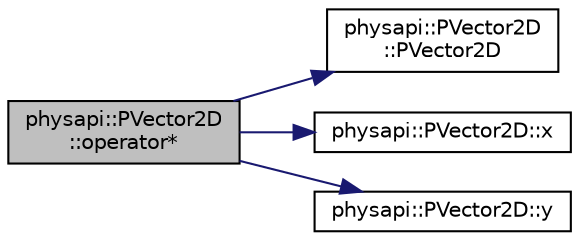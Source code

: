 digraph "physapi::PVector2D::operator*"
{
 // LATEX_PDF_SIZE
  edge [fontname="Helvetica",fontsize="10",labelfontname="Helvetica",labelfontsize="10"];
  node [fontname="Helvetica",fontsize="10",shape=record];
  rankdir="LR";
  Node1 [label="physapi::PVector2D\l::operator*",height=0.2,width=0.4,color="black", fillcolor="grey75", style="filled", fontcolor="black",tooltip="Multiplication of a 2D-vector by a number."];
  Node1 -> Node2 [color="midnightblue",fontsize="10",style="solid"];
  Node2 [label="physapi::PVector2D\l::PVector2D",height=0.2,width=0.4,color="black", fillcolor="white", style="filled",URL="$classphysapi_1_1_p_vector2_d.html#a0ac7a9a25759de9887f656e8ee1a94ce",tooltip="Construct a new 2D-vector with x=y=0."];
  Node1 -> Node3 [color="midnightblue",fontsize="10",style="solid"];
  Node3 [label="physapi::PVector2D::x",height=0.2,width=0.4,color="black", fillcolor="white", style="filled",URL="$classphysapi_1_1_p_vector2_d.html#adef3e21a4bb82ad7b9351590075a8086",tooltip="Get the x coordinate."];
  Node1 -> Node4 [color="midnightblue",fontsize="10",style="solid"];
  Node4 [label="physapi::PVector2D::y",height=0.2,width=0.4,color="black", fillcolor="white", style="filled",URL="$classphysapi_1_1_p_vector2_d.html#a15bb9964eb7b9ea7936d3e075737558e",tooltip="Get the y coordinate."];
}
